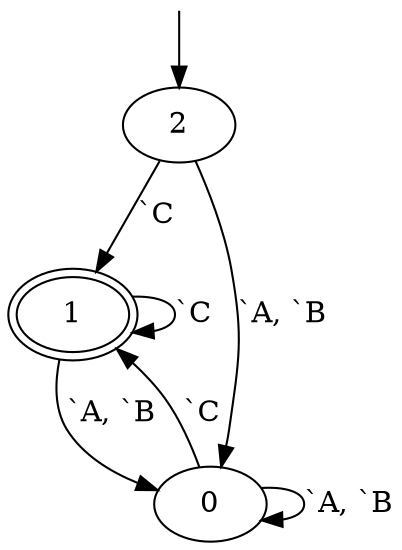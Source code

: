 digraph automaton
{
  __INVISIBLE_NODE_0__ [label= "", shape=none,height=.0,width=.0] ;
  __INVISIBLE_NODE_0__ -> 2 ;
  1 [peripheries=2] ;
  0 -> 0 [label="`A, `B"] ;
  0 -> 1 [label="`C"] ;
  1 -> 0 [label="`A, `B"] ;
  1 -> 1 [label="`C"] ;
  2 -> 0 [label="`A, `B"] ;
  2 -> 1 [label="`C"] ;
}
